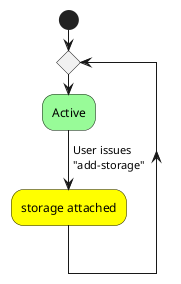 @startuml

start

repeat
  #palegreen:Active;
  -> User issues
  "add-storage";
  #yellow:storage attached;

@enduml
